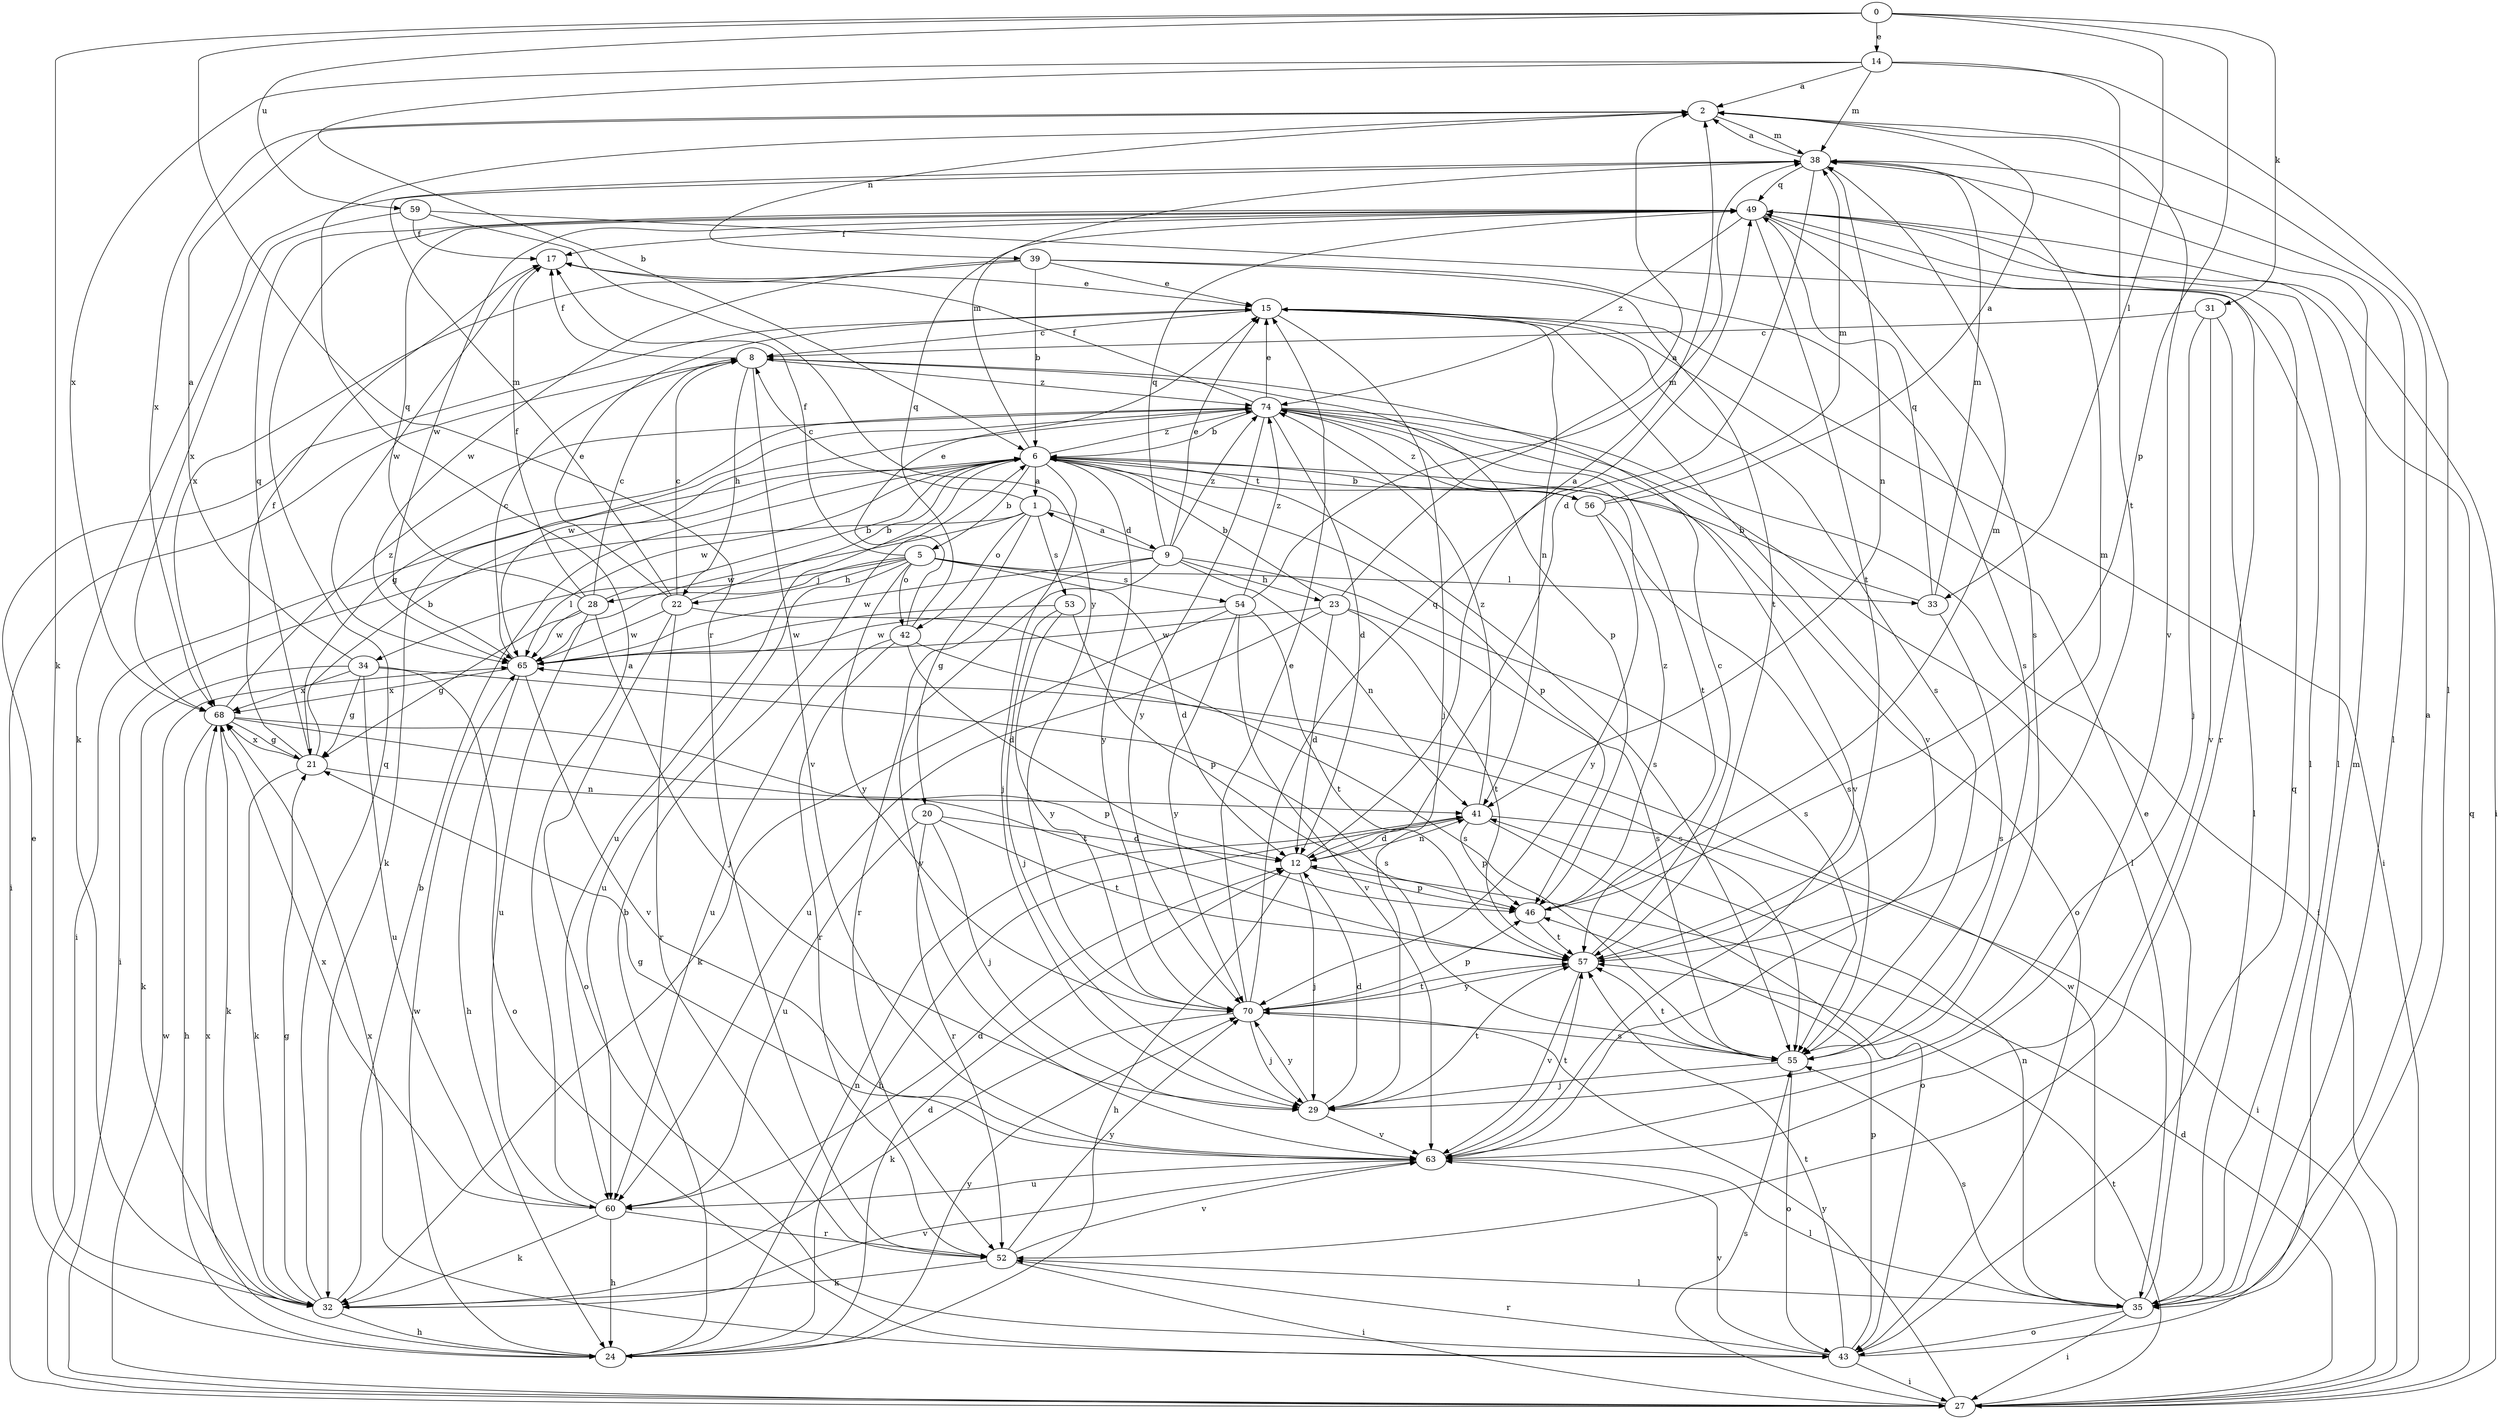 strict digraph  {
0;
1;
2;
5;
6;
8;
9;
12;
14;
15;
17;
20;
21;
22;
23;
24;
27;
28;
29;
31;
32;
33;
34;
35;
38;
39;
41;
42;
43;
46;
49;
52;
53;
54;
55;
56;
57;
59;
60;
63;
65;
68;
70;
74;
0 -> 14  [label=e];
0 -> 31  [label=k];
0 -> 32  [label=k];
0 -> 33  [label=l];
0 -> 46  [label=p];
0 -> 52  [label=r];
0 -> 59  [label=u];
1 -> 8  [label=c];
1 -> 9  [label=d];
1 -> 20  [label=g];
1 -> 27  [label=i];
1 -> 42  [label=o];
1 -> 53  [label=s];
1 -> 65  [label=w];
2 -> 38  [label=m];
2 -> 39  [label=n];
2 -> 63  [label=v];
2 -> 68  [label=x];
5 -> 12  [label=d];
5 -> 17  [label=f];
5 -> 22  [label=h];
5 -> 28  [label=j];
5 -> 33  [label=l];
5 -> 34  [label=l];
5 -> 42  [label=o];
5 -> 54  [label=s];
5 -> 60  [label=u];
5 -> 70  [label=y];
6 -> 1  [label=a];
6 -> 5  [label=b];
6 -> 27  [label=i];
6 -> 29  [label=j];
6 -> 38  [label=m];
6 -> 43  [label=o];
6 -> 46  [label=p];
6 -> 55  [label=s];
6 -> 56  [label=t];
6 -> 60  [label=u];
6 -> 65  [label=w];
6 -> 70  [label=y];
6 -> 74  [label=z];
8 -> 17  [label=f];
8 -> 22  [label=h];
8 -> 27  [label=i];
8 -> 46  [label=p];
8 -> 63  [label=v];
8 -> 74  [label=z];
9 -> 1  [label=a];
9 -> 15  [label=e];
9 -> 23  [label=h];
9 -> 41  [label=n];
9 -> 49  [label=q];
9 -> 52  [label=r];
9 -> 55  [label=s];
9 -> 63  [label=v];
9 -> 65  [label=w];
9 -> 74  [label=z];
12 -> 2  [label=a];
12 -> 24  [label=h];
12 -> 29  [label=j];
12 -> 41  [label=n];
12 -> 46  [label=p];
14 -> 2  [label=a];
14 -> 6  [label=b];
14 -> 35  [label=l];
14 -> 38  [label=m];
14 -> 57  [label=t];
14 -> 68  [label=x];
15 -> 8  [label=c];
15 -> 27  [label=i];
15 -> 29  [label=j];
15 -> 41  [label=n];
15 -> 55  [label=s];
15 -> 63  [label=v];
17 -> 15  [label=e];
17 -> 65  [label=w];
20 -> 12  [label=d];
20 -> 29  [label=j];
20 -> 52  [label=r];
20 -> 57  [label=t];
20 -> 60  [label=u];
21 -> 6  [label=b];
21 -> 17  [label=f];
21 -> 32  [label=k];
21 -> 41  [label=n];
21 -> 49  [label=q];
21 -> 68  [label=x];
22 -> 6  [label=b];
22 -> 8  [label=c];
22 -> 15  [label=e];
22 -> 38  [label=m];
22 -> 43  [label=o];
22 -> 52  [label=r];
22 -> 55  [label=s];
22 -> 65  [label=w];
23 -> 2  [label=a];
23 -> 6  [label=b];
23 -> 12  [label=d];
23 -> 55  [label=s];
23 -> 57  [label=t];
23 -> 60  [label=u];
23 -> 65  [label=w];
24 -> 6  [label=b];
24 -> 12  [label=d];
24 -> 15  [label=e];
24 -> 41  [label=n];
24 -> 65  [label=w];
24 -> 68  [label=x];
24 -> 70  [label=y];
27 -> 12  [label=d];
27 -> 49  [label=q];
27 -> 55  [label=s];
27 -> 57  [label=t];
27 -> 65  [label=w];
27 -> 70  [label=y];
28 -> 6  [label=b];
28 -> 8  [label=c];
28 -> 17  [label=f];
28 -> 21  [label=g];
28 -> 29  [label=j];
28 -> 49  [label=q];
28 -> 60  [label=u];
28 -> 65  [label=w];
29 -> 12  [label=d];
29 -> 57  [label=t];
29 -> 63  [label=v];
29 -> 70  [label=y];
31 -> 8  [label=c];
31 -> 29  [label=j];
31 -> 35  [label=l];
31 -> 63  [label=v];
32 -> 6  [label=b];
32 -> 21  [label=g];
32 -> 24  [label=h];
32 -> 49  [label=q];
32 -> 63  [label=v];
33 -> 6  [label=b];
33 -> 38  [label=m];
33 -> 49  [label=q];
33 -> 55  [label=s];
34 -> 2  [label=a];
34 -> 21  [label=g];
34 -> 32  [label=k];
34 -> 43  [label=o];
34 -> 55  [label=s];
34 -> 60  [label=u];
34 -> 68  [label=x];
35 -> 2  [label=a];
35 -> 15  [label=e];
35 -> 27  [label=i];
35 -> 41  [label=n];
35 -> 43  [label=o];
35 -> 55  [label=s];
35 -> 65  [label=w];
38 -> 2  [label=a];
38 -> 12  [label=d];
38 -> 32  [label=k];
38 -> 35  [label=l];
38 -> 41  [label=n];
38 -> 49  [label=q];
39 -> 6  [label=b];
39 -> 15  [label=e];
39 -> 55  [label=s];
39 -> 57  [label=t];
39 -> 65  [label=w];
39 -> 68  [label=x];
41 -> 12  [label=d];
41 -> 24  [label=h];
41 -> 27  [label=i];
41 -> 43  [label=o];
41 -> 46  [label=p];
41 -> 74  [label=z];
42 -> 12  [label=d];
42 -> 15  [label=e];
42 -> 49  [label=q];
42 -> 52  [label=r];
42 -> 55  [label=s];
42 -> 60  [label=u];
43 -> 27  [label=i];
43 -> 38  [label=m];
43 -> 46  [label=p];
43 -> 49  [label=q];
43 -> 52  [label=r];
43 -> 57  [label=t];
43 -> 63  [label=v];
43 -> 68  [label=x];
46 -> 38  [label=m];
46 -> 57  [label=t];
46 -> 74  [label=z];
49 -> 17  [label=f];
49 -> 27  [label=i];
49 -> 35  [label=l];
49 -> 52  [label=r];
49 -> 55  [label=s];
49 -> 57  [label=t];
49 -> 65  [label=w];
49 -> 74  [label=z];
52 -> 27  [label=i];
52 -> 32  [label=k];
52 -> 35  [label=l];
52 -> 63  [label=v];
52 -> 70  [label=y];
53 -> 29  [label=j];
53 -> 46  [label=p];
53 -> 65  [label=w];
53 -> 70  [label=y];
54 -> 32  [label=k];
54 -> 38  [label=m];
54 -> 57  [label=t];
54 -> 63  [label=v];
54 -> 65  [label=w];
54 -> 70  [label=y];
54 -> 74  [label=z];
55 -> 29  [label=j];
55 -> 43  [label=o];
55 -> 57  [label=t];
56 -> 2  [label=a];
56 -> 6  [label=b];
56 -> 38  [label=m];
56 -> 55  [label=s];
56 -> 70  [label=y];
56 -> 74  [label=z];
57 -> 8  [label=c];
57 -> 38  [label=m];
57 -> 63  [label=v];
57 -> 70  [label=y];
59 -> 17  [label=f];
59 -> 35  [label=l];
59 -> 68  [label=x];
59 -> 70  [label=y];
60 -> 2  [label=a];
60 -> 12  [label=d];
60 -> 24  [label=h];
60 -> 32  [label=k];
60 -> 52  [label=r];
60 -> 68  [label=x];
63 -> 21  [label=g];
63 -> 35  [label=l];
63 -> 57  [label=t];
63 -> 60  [label=u];
65 -> 8  [label=c];
65 -> 24  [label=h];
65 -> 63  [label=v];
65 -> 68  [label=x];
68 -> 21  [label=g];
68 -> 24  [label=h];
68 -> 32  [label=k];
68 -> 46  [label=p];
68 -> 57  [label=t];
68 -> 74  [label=z];
70 -> 15  [label=e];
70 -> 29  [label=j];
70 -> 32  [label=k];
70 -> 46  [label=p];
70 -> 49  [label=q];
70 -> 55  [label=s];
70 -> 57  [label=t];
74 -> 6  [label=b];
74 -> 12  [label=d];
74 -> 15  [label=e];
74 -> 17  [label=f];
74 -> 21  [label=g];
74 -> 27  [label=i];
74 -> 32  [label=k];
74 -> 35  [label=l];
74 -> 57  [label=t];
74 -> 63  [label=v];
74 -> 65  [label=w];
74 -> 70  [label=y];
}
